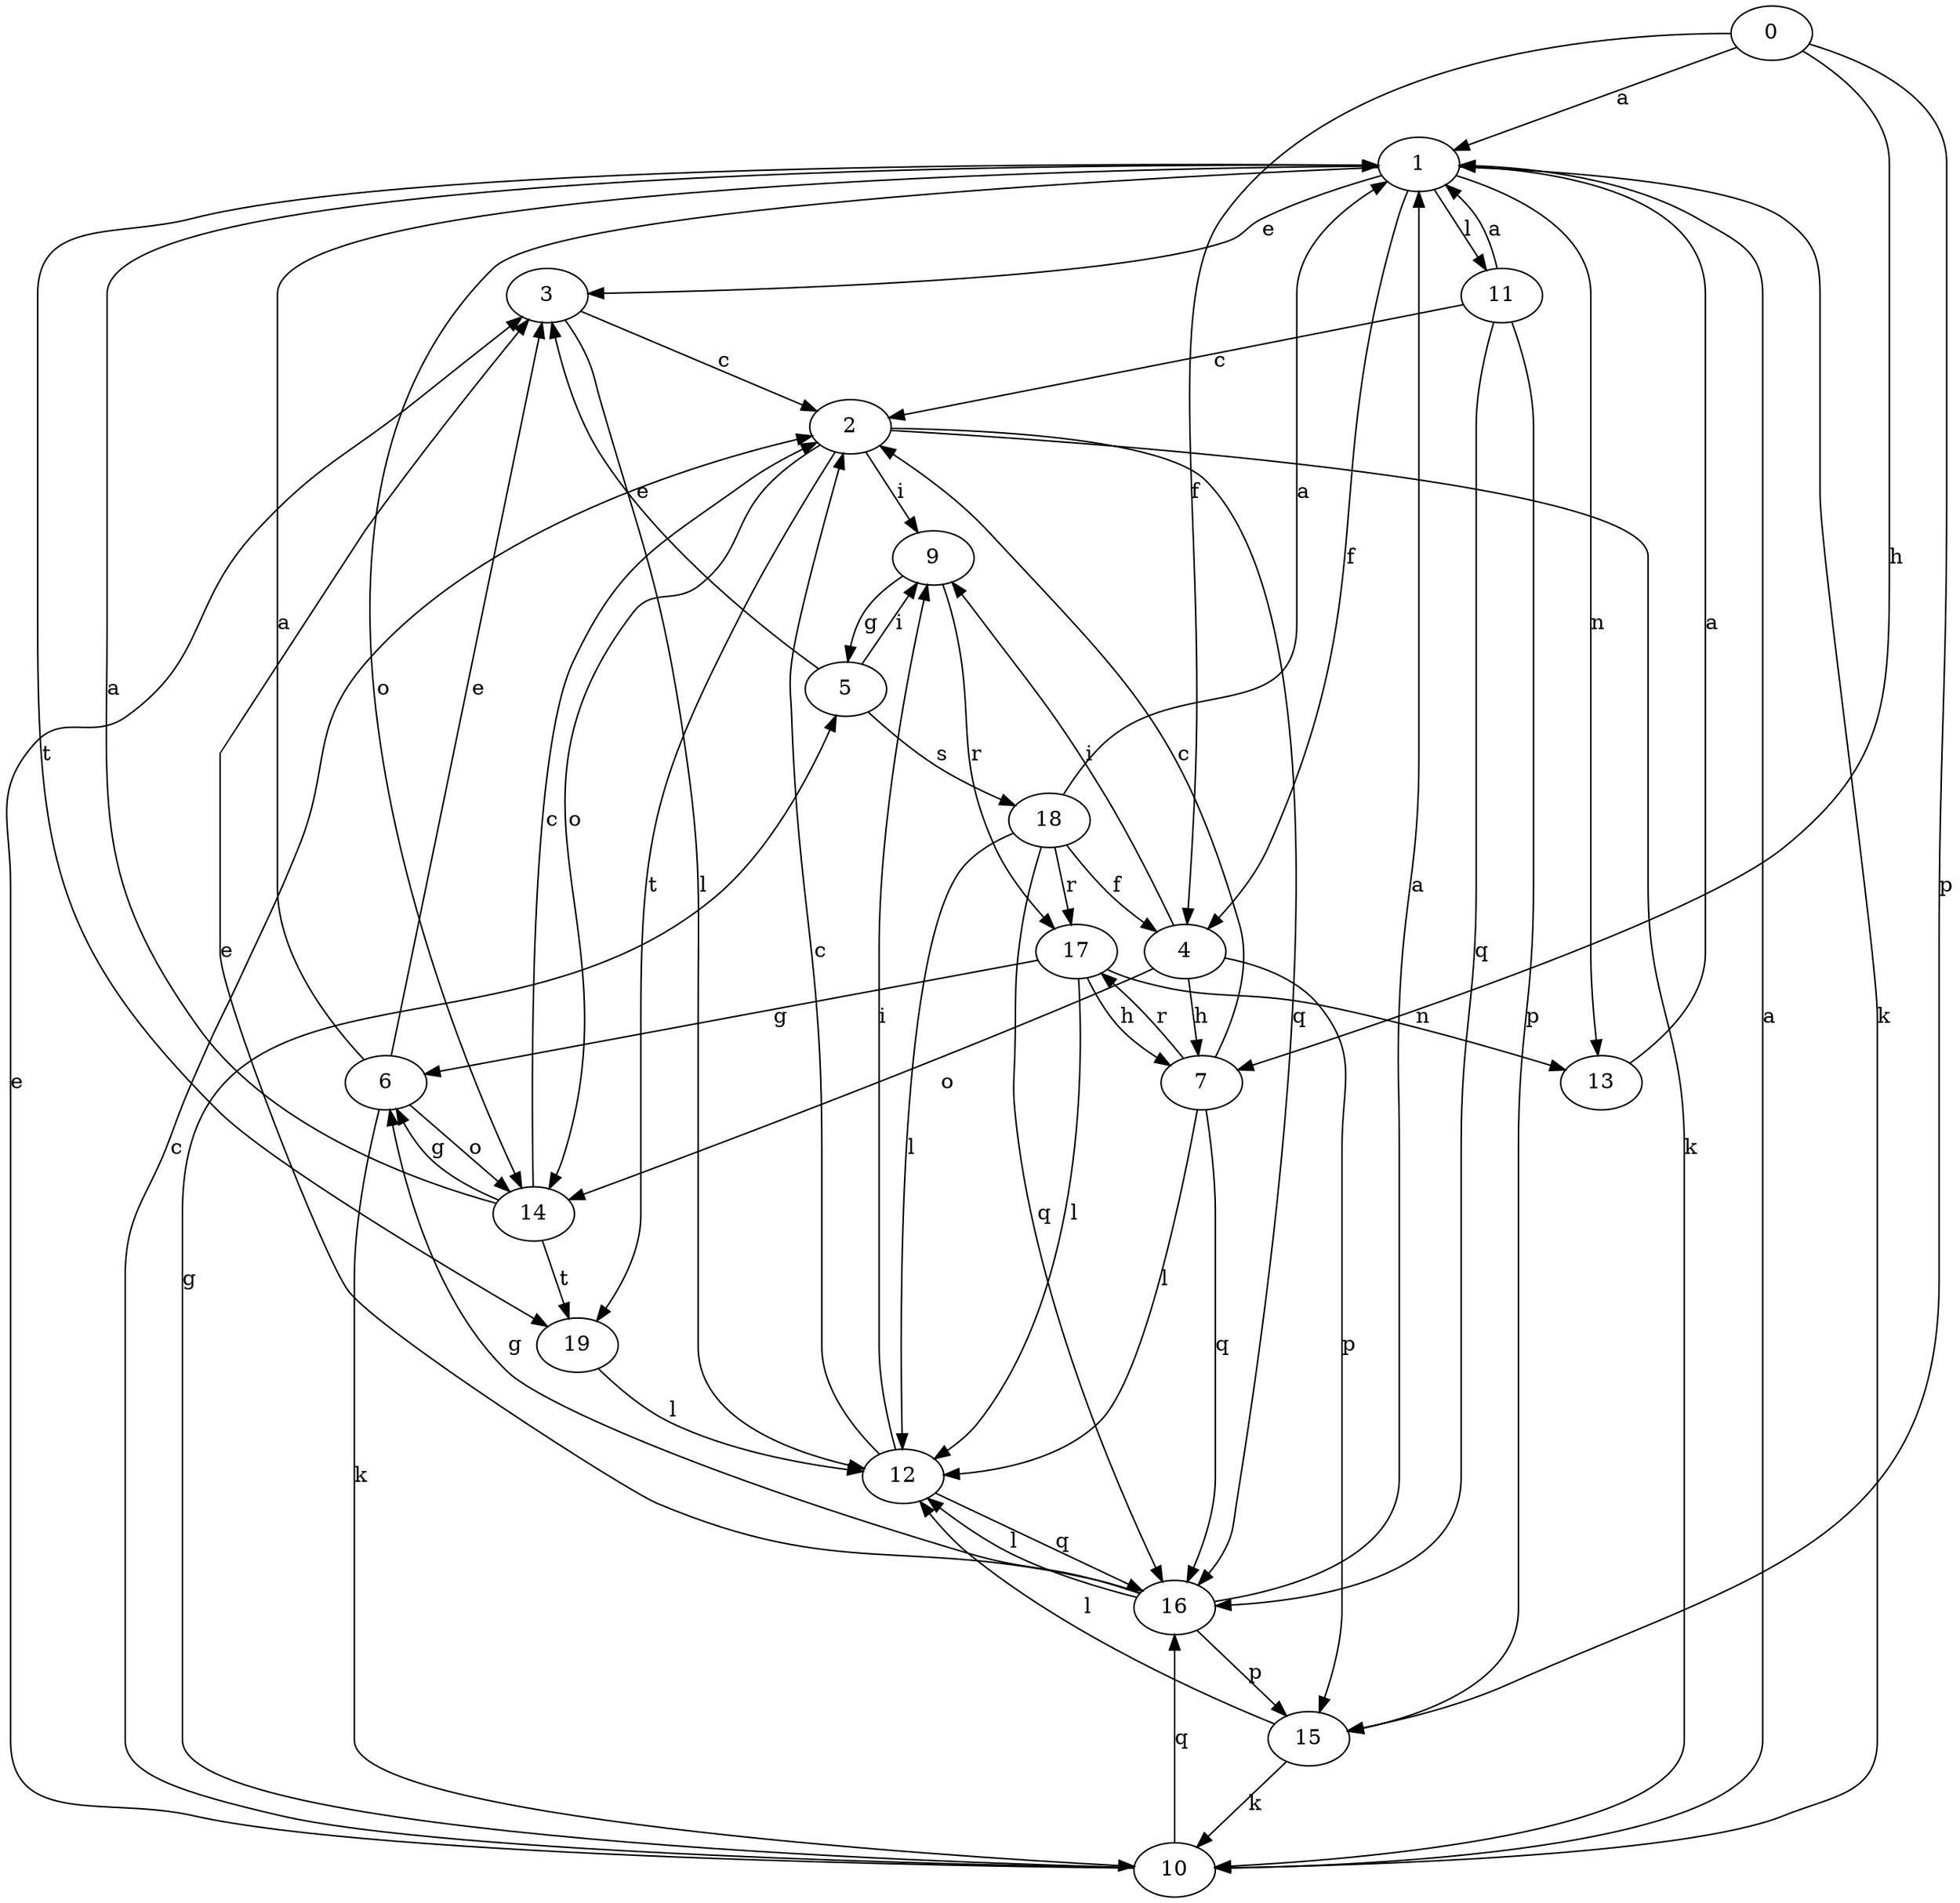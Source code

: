 strict digraph  {
0;
1;
2;
3;
4;
5;
6;
7;
9;
10;
11;
12;
13;
14;
15;
16;
17;
18;
19;
0 -> 1  [label=a];
0 -> 4  [label=f];
0 -> 7  [label=h];
0 -> 15  [label=p];
1 -> 3  [label=e];
1 -> 4  [label=f];
1 -> 10  [label=k];
1 -> 11  [label=l];
1 -> 13  [label=n];
1 -> 14  [label=o];
1 -> 19  [label=t];
2 -> 9  [label=i];
2 -> 10  [label=k];
2 -> 14  [label=o];
2 -> 16  [label=q];
2 -> 19  [label=t];
3 -> 2  [label=c];
3 -> 12  [label=l];
4 -> 7  [label=h];
4 -> 9  [label=i];
4 -> 14  [label=o];
4 -> 15  [label=p];
5 -> 3  [label=e];
5 -> 9  [label=i];
5 -> 18  [label=s];
6 -> 1  [label=a];
6 -> 3  [label=e];
6 -> 10  [label=k];
6 -> 14  [label=o];
7 -> 2  [label=c];
7 -> 12  [label=l];
7 -> 16  [label=q];
7 -> 17  [label=r];
9 -> 5  [label=g];
9 -> 17  [label=r];
10 -> 1  [label=a];
10 -> 2  [label=c];
10 -> 3  [label=e];
10 -> 5  [label=g];
10 -> 16  [label=q];
11 -> 1  [label=a];
11 -> 2  [label=c];
11 -> 15  [label=p];
11 -> 16  [label=q];
12 -> 2  [label=c];
12 -> 9  [label=i];
12 -> 16  [label=q];
13 -> 1  [label=a];
14 -> 1  [label=a];
14 -> 2  [label=c];
14 -> 6  [label=g];
14 -> 19  [label=t];
15 -> 10  [label=k];
15 -> 12  [label=l];
16 -> 1  [label=a];
16 -> 3  [label=e];
16 -> 6  [label=g];
16 -> 12  [label=l];
16 -> 15  [label=p];
17 -> 6  [label=g];
17 -> 7  [label=h];
17 -> 12  [label=l];
17 -> 13  [label=n];
18 -> 1  [label=a];
18 -> 4  [label=f];
18 -> 12  [label=l];
18 -> 16  [label=q];
18 -> 17  [label=r];
19 -> 12  [label=l];
}
